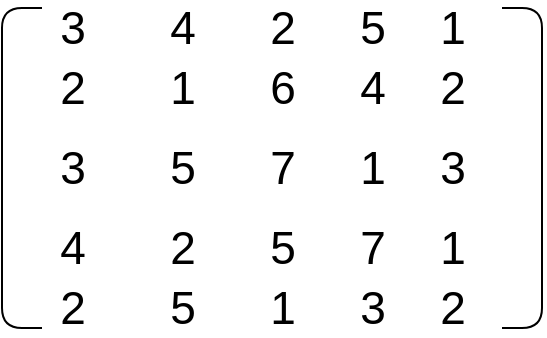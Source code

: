 <mxfile version="14.1.7" type="device"><diagram id="H_LyqO6ShH3HPTs1CGMF" name="Page-1"><mxGraphModel dx="868" dy="488" grid="1" gridSize="10" guides="1" tooltips="1" connect="1" arrows="1" fold="1" page="1" pageScale="1" pageWidth="850" pageHeight="1100" math="0" shadow="0"><root><mxCell id="0"/><mxCell id="1" parent="0"/><mxCell id="enC5BLUf73LOInXxTQBX-1" value="" style="endArrow=none;html=1;" edge="1" parent="1"><mxGeometry width="50" height="50" relative="1" as="geometry"><mxPoint x="240" y="270" as="sourcePoint"/><mxPoint x="240" y="110" as="targetPoint"/><Array as="points"><mxPoint x="220" y="270"/><mxPoint x="220" y="110"/></Array></mxGeometry></mxCell><mxCell id="enC5BLUf73LOInXxTQBX-2" value="&lt;font&gt;&lt;font style=&quot;font-size: 23px&quot;&gt;3&lt;/font&gt;&lt;br&gt;&lt;/font&gt;" style="text;html=1;align=center;verticalAlign=middle;resizable=0;points=[];autosize=1;" vertex="1" parent="1"><mxGeometry x="240" y="110" width="30" height="20" as="geometry"/></mxCell><mxCell id="enC5BLUf73LOInXxTQBX-4" value="&lt;font style=&quot;font-size: 36px&quot;&gt;&lt;br&gt;&lt;/font&gt;" style="text;html=1;align=center;verticalAlign=middle;resizable=0;points=[];autosize=1;" vertex="1" parent="1"><mxGeometry x="305" y="130" width="20" height="30" as="geometry"/></mxCell><mxCell id="enC5BLUf73LOInXxTQBX-5" value="&lt;font style=&quot;font-size: 36px&quot;&gt;&lt;br&gt;&lt;/font&gt;" style="text;html=1;align=center;verticalAlign=middle;resizable=0;points=[];autosize=1;" vertex="1" parent="1"><mxGeometry x="355" y="130" width="20" height="30" as="geometry"/></mxCell><mxCell id="enC5BLUf73LOInXxTQBX-8" value="" style="endArrow=none;html=1;" edge="1" parent="1"><mxGeometry width="50" height="50" relative="1" as="geometry"><mxPoint x="470" y="270" as="sourcePoint"/><mxPoint x="470" y="110" as="targetPoint"/><Array as="points"><mxPoint x="490" y="270"/><mxPoint x="490" y="110"/></Array></mxGeometry></mxCell><mxCell id="enC5BLUf73LOInXxTQBX-14" value="&lt;font&gt;&lt;font style=&quot;font-size: 23px&quot;&gt;2&lt;/font&gt;&lt;br&gt;&lt;/font&gt;" style="text;html=1;align=center;verticalAlign=middle;resizable=0;points=[];autosize=1;" vertex="1" parent="1"><mxGeometry x="240" y="140" width="30" height="20" as="geometry"/></mxCell><mxCell id="enC5BLUf73LOInXxTQBX-15" value="&lt;font&gt;&lt;font style=&quot;font-size: 23px&quot;&gt;3&lt;/font&gt;&lt;br&gt;&lt;/font&gt;" style="text;html=1;align=center;verticalAlign=middle;resizable=0;points=[];autosize=1;" vertex="1" parent="1"><mxGeometry x="240" y="180" width="30" height="20" as="geometry"/></mxCell><mxCell id="enC5BLUf73LOInXxTQBX-16" value="&lt;font&gt;&lt;font style=&quot;font-size: 23px&quot;&gt;4&lt;/font&gt;&lt;br&gt;&lt;/font&gt;" style="text;html=1;align=center;verticalAlign=middle;resizable=0;points=[];autosize=1;" vertex="1" parent="1"><mxGeometry x="240" y="220" width="30" height="20" as="geometry"/></mxCell><mxCell id="enC5BLUf73LOInXxTQBX-17" value="&lt;font&gt;&lt;font style=&quot;font-size: 23px&quot;&gt;2&lt;/font&gt;&lt;br&gt;&lt;/font&gt;" style="text;html=1;align=center;verticalAlign=middle;resizable=0;points=[];autosize=1;" vertex="1" parent="1"><mxGeometry x="240" y="250" width="30" height="20" as="geometry"/></mxCell><mxCell id="enC5BLUf73LOInXxTQBX-18" value="&lt;font&gt;&lt;font style=&quot;font-size: 23px&quot;&gt;4&lt;/font&gt;&lt;br&gt;&lt;/font&gt;" style="text;html=1;align=center;verticalAlign=middle;resizable=0;points=[];autosize=1;" vertex="1" parent="1"><mxGeometry x="295" y="110" width="30" height="20" as="geometry"/></mxCell><mxCell id="enC5BLUf73LOInXxTQBX-19" value="&lt;font&gt;&lt;font style=&quot;font-size: 23px&quot;&gt;2&lt;/font&gt;&lt;br&gt;&lt;/font&gt;" style="text;html=1;align=center;verticalAlign=middle;resizable=0;points=[];autosize=1;" vertex="1" parent="1"><mxGeometry x="345" y="110" width="30" height="20" as="geometry"/></mxCell><mxCell id="enC5BLUf73LOInXxTQBX-20" value="&lt;font&gt;&lt;font style=&quot;font-size: 23px&quot;&gt;5&lt;/font&gt;&lt;br&gt;&lt;/font&gt;" style="text;html=1;align=center;verticalAlign=middle;resizable=0;points=[];autosize=1;" vertex="1" parent="1"><mxGeometry x="390" y="110" width="30" height="20" as="geometry"/></mxCell><mxCell id="enC5BLUf73LOInXxTQBX-21" value="&lt;font&gt;&lt;font style=&quot;font-size: 23px&quot;&gt;1&lt;/font&gt;&lt;br&gt;&lt;/font&gt;" style="text;html=1;align=center;verticalAlign=middle;resizable=0;points=[];autosize=1;" vertex="1" parent="1"><mxGeometry x="430" y="110" width="30" height="20" as="geometry"/></mxCell><mxCell id="enC5BLUf73LOInXxTQBX-22" value="&lt;font&gt;&lt;font style=&quot;font-size: 23px&quot;&gt;1&lt;/font&gt;&lt;br&gt;&lt;/font&gt;" style="text;html=1;align=center;verticalAlign=middle;resizable=0;points=[];autosize=1;" vertex="1" parent="1"><mxGeometry x="295" y="140" width="30" height="20" as="geometry"/></mxCell><mxCell id="enC5BLUf73LOInXxTQBX-23" value="&lt;font&gt;&lt;font style=&quot;font-size: 23px&quot;&gt;6&lt;/font&gt;&lt;br&gt;&lt;/font&gt;" style="text;html=1;align=center;verticalAlign=middle;resizable=0;points=[];autosize=1;" vertex="1" parent="1"><mxGeometry x="345" y="140" width="30" height="20" as="geometry"/></mxCell><mxCell id="enC5BLUf73LOInXxTQBX-24" value="&lt;font&gt;&lt;font style=&quot;font-size: 23px&quot;&gt;4&lt;/font&gt;&lt;br&gt;&lt;/font&gt;" style="text;html=1;align=center;verticalAlign=middle;resizable=0;points=[];autosize=1;" vertex="1" parent="1"><mxGeometry x="390" y="140" width="30" height="20" as="geometry"/></mxCell><mxCell id="enC5BLUf73LOInXxTQBX-25" value="&lt;font&gt;&lt;font style=&quot;font-size: 23px&quot;&gt;2&lt;/font&gt;&lt;br&gt;&lt;/font&gt;" style="text;html=1;align=center;verticalAlign=middle;resizable=0;points=[];autosize=1;" vertex="1" parent="1"><mxGeometry x="430" y="140" width="30" height="20" as="geometry"/></mxCell><mxCell id="enC5BLUf73LOInXxTQBX-26" value="&lt;font&gt;&lt;font style=&quot;font-size: 23px&quot;&gt;5&lt;/font&gt;&lt;br&gt;&lt;/font&gt;" style="text;html=1;align=center;verticalAlign=middle;resizable=0;points=[];autosize=1;" vertex="1" parent="1"><mxGeometry x="295" y="250" width="30" height="20" as="geometry"/></mxCell><mxCell id="enC5BLUf73LOInXxTQBX-27" value="&lt;font&gt;&lt;font style=&quot;font-size: 23px&quot;&gt;7&lt;/font&gt;&lt;br&gt;&lt;/font&gt;" style="text;html=1;align=center;verticalAlign=middle;resizable=0;points=[];autosize=1;" vertex="1" parent="1"><mxGeometry x="345" y="180" width="30" height="20" as="geometry"/></mxCell><mxCell id="enC5BLUf73LOInXxTQBX-28" value="&lt;font&gt;&lt;font style=&quot;font-size: 23px&quot;&gt;1&lt;/font&gt;&lt;br&gt;&lt;/font&gt;" style="text;html=1;align=center;verticalAlign=middle;resizable=0;points=[];autosize=1;" vertex="1" parent="1"><mxGeometry x="390" y="180" width="30" height="20" as="geometry"/></mxCell><mxCell id="enC5BLUf73LOInXxTQBX-29" value="&lt;font&gt;&lt;font style=&quot;font-size: 23px&quot;&gt;3&lt;/font&gt;&lt;br&gt;&lt;/font&gt;" style="text;html=1;align=center;verticalAlign=middle;resizable=0;points=[];autosize=1;" vertex="1" parent="1"><mxGeometry x="430" y="180" width="30" height="20" as="geometry"/></mxCell><mxCell id="enC5BLUf73LOInXxTQBX-30" value="&lt;font&gt;&lt;font style=&quot;font-size: 23px&quot;&gt;5&lt;/font&gt;&lt;br&gt;&lt;/font&gt;" style="text;html=1;align=center;verticalAlign=middle;resizable=0;points=[];autosize=1;" vertex="1" parent="1"><mxGeometry x="295" y="180" width="30" height="20" as="geometry"/></mxCell><mxCell id="enC5BLUf73LOInXxTQBX-31" value="&lt;font&gt;&lt;font style=&quot;font-size: 23px&quot;&gt;2&lt;/font&gt;&lt;br&gt;&lt;/font&gt;" style="text;html=1;align=center;verticalAlign=middle;resizable=0;points=[];autosize=1;" vertex="1" parent="1"><mxGeometry x="295" y="220" width="30" height="20" as="geometry"/></mxCell><mxCell id="enC5BLUf73LOInXxTQBX-32" value="&lt;font&gt;&lt;font style=&quot;font-size: 23px&quot;&gt;7&lt;/font&gt;&lt;br&gt;&lt;/font&gt;" style="text;html=1;align=center;verticalAlign=middle;resizable=0;points=[];autosize=1;" vertex="1" parent="1"><mxGeometry x="390" y="220" width="30" height="20" as="geometry"/></mxCell><mxCell id="enC5BLUf73LOInXxTQBX-33" value="&lt;font&gt;&lt;font style=&quot;font-size: 23px&quot;&gt;5&lt;/font&gt;&lt;br&gt;&lt;/font&gt;" style="text;html=1;align=center;verticalAlign=middle;resizable=0;points=[];autosize=1;" vertex="1" parent="1"><mxGeometry x="345" y="220" width="30" height="20" as="geometry"/></mxCell><mxCell id="enC5BLUf73LOInXxTQBX-34" value="&lt;font&gt;&lt;font style=&quot;font-size: 23px&quot;&gt;1&lt;/font&gt;&lt;br&gt;&lt;/font&gt;" style="text;html=1;align=center;verticalAlign=middle;resizable=0;points=[];autosize=1;" vertex="1" parent="1"><mxGeometry x="345" y="250" width="30" height="20" as="geometry"/></mxCell><mxCell id="enC5BLUf73LOInXxTQBX-35" value="&lt;font&gt;&lt;font style=&quot;font-size: 23px&quot;&gt;3&lt;/font&gt;&lt;br&gt;&lt;/font&gt;" style="text;html=1;align=center;verticalAlign=middle;resizable=0;points=[];autosize=1;" vertex="1" parent="1"><mxGeometry x="390" y="250" width="30" height="20" as="geometry"/></mxCell><mxCell id="enC5BLUf73LOInXxTQBX-36" value="&lt;font&gt;&lt;font style=&quot;font-size: 23px&quot;&gt;2&lt;/font&gt;&lt;br&gt;&lt;/font&gt;" style="text;html=1;align=center;verticalAlign=middle;resizable=0;points=[];autosize=1;" vertex="1" parent="1"><mxGeometry x="430" y="250" width="30" height="20" as="geometry"/></mxCell><mxCell id="enC5BLUf73LOInXxTQBX-37" value="&lt;font&gt;&lt;font style=&quot;font-size: 23px&quot;&gt;1&lt;/font&gt;&lt;br&gt;&lt;/font&gt;" style="text;html=1;align=center;verticalAlign=middle;resizable=0;points=[];autosize=1;" vertex="1" parent="1"><mxGeometry x="430" y="220" width="30" height="20" as="geometry"/></mxCell></root></mxGraphModel></diagram></mxfile>